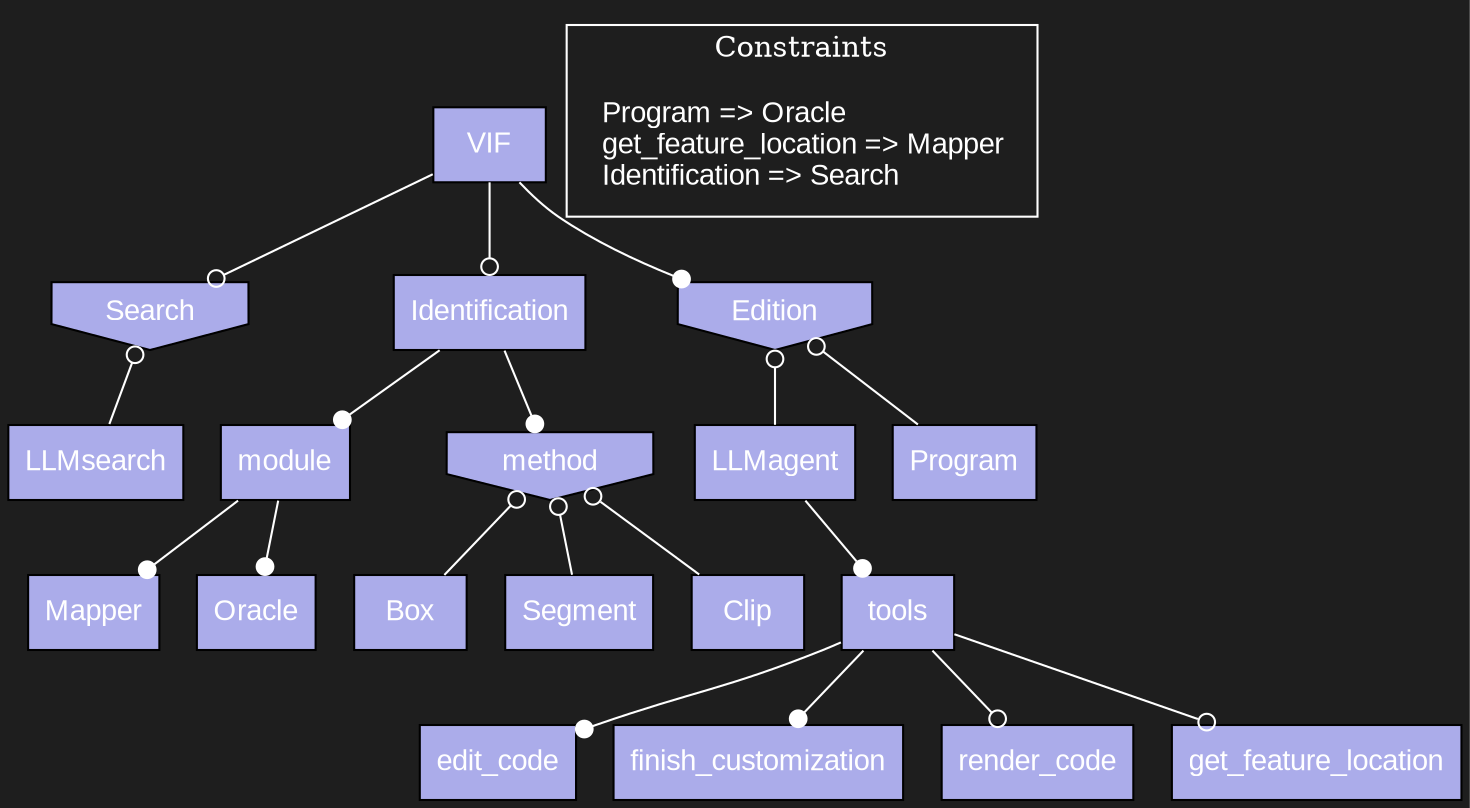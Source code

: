 digraph FeatureModel {
rankdir="TB"
newrank=true
bgcolor="#1e1e1e"
edge [color=white]
node [style=filled fontcolor="white" fontname="Arial Unicode MS, Arial"];

LLMsearch [fillcolor="#ABACEA" tooltip="Cardinality: None" shape="box"]
Search -> LLMsearch [arrowhead="none", arrowtail="odot", dir="both"]
Search [fillcolor="#ABACEA" tooltip="Cardinality: None" shape="invhouse"]
VIF -> Search [arrowhead="odot", arrowtail="none", dir="both"]
Mapper [fillcolor="#ABACEA" tooltip="Cardinality: None" shape="box"]
module -> Mapper [arrowhead="dot", arrowtail="none", dir="both"]
Oracle [fillcolor="#ABACEA" tooltip="Cardinality: None" shape="box"]
module -> Oracle [arrowhead="dot", arrowtail="none", dir="both"]
module [fillcolor="#ABACEA" tooltip="Cardinality: None" shape="box"]
Identification -> module [arrowhead="dot", arrowtail="none", dir="both"]
Box [fillcolor="#ABACEA" tooltip="Cardinality: None" shape="box"]
method -> Box [arrowhead="none", arrowtail="odot", dir="both"]
Segment [fillcolor="#ABACEA" tooltip="Cardinality: None" shape="box"]
method -> Segment [arrowhead="none", arrowtail="odot", dir="both"]
Clip [fillcolor="#ABACEA" tooltip="Cardinality: None" shape="box"]
method -> Clip [arrowhead="none", arrowtail="odot", dir="both"]
method [fillcolor="#ABACEA" tooltip="Cardinality: None" shape="invhouse"]
Identification -> method [arrowhead="dot", arrowtail="none", dir="both"]
Identification [fillcolor="#ABACEA" tooltip="Cardinality: None" shape="box"]
VIF -> Identification [arrowhead="odot", arrowtail="none", dir="both"]
edit_code [fillcolor="#ABACEA" tooltip="Cardinality: None" shape="box"]
tools -> edit_code [arrowhead="dot", arrowtail="none", dir="both"]
finish_customization [fillcolor="#ABACEA" tooltip="Cardinality: None" shape="box"]
tools -> finish_customization [arrowhead="dot", arrowtail="none", dir="both"]
render_code [fillcolor="#ABACEA" tooltip="Cardinality: None" shape="box"]
tools -> render_code [arrowhead="odot", arrowtail="none", dir="both"]
get_feature_location [fillcolor="#ABACEA" tooltip="Cardinality: None" shape="box"]
tools -> get_feature_location [arrowhead="odot", arrowtail="none", dir="both"]
tools [fillcolor="#ABACEA" tooltip="Cardinality: None" shape="box"]
LLMagent -> tools [arrowhead="dot", arrowtail="none", dir="both"]
LLMagent [fillcolor="#ABACEA" tooltip="Cardinality: None" shape="box"]
Edition -> LLMagent [arrowhead="none", arrowtail="odot", dir="both"]
Program [fillcolor="#ABACEA" tooltip="Cardinality: None" shape="box"]
Edition -> Program [arrowhead="none", arrowtail="odot", dir="both"]
Edition [fillcolor="#ABACEA" tooltip="Cardinality: None" shape="invhouse"]
VIF -> Edition [arrowhead="dot", arrowtail="none", dir="both"]
VIF [fillcolor="#ABACEA" tooltip="Cardinality: None" shape="box"]


subgraph cluster_constraints{
    label="Constraints" color="white" fontcolor="white"
    constraints [shape="box" color="#1e1e1e" label=<<table border="0" cellpadding="0" cellspacing="0" cellborder="0">
        <tr><td align="left">Program =&gt; Oracle</td></tr>
    <tr><td align="left">get_feature_location =&gt; Mapper</td></tr>
    <tr><td align="left">Identification =&gt; Search</td></tr>
</table>>]
}
}

